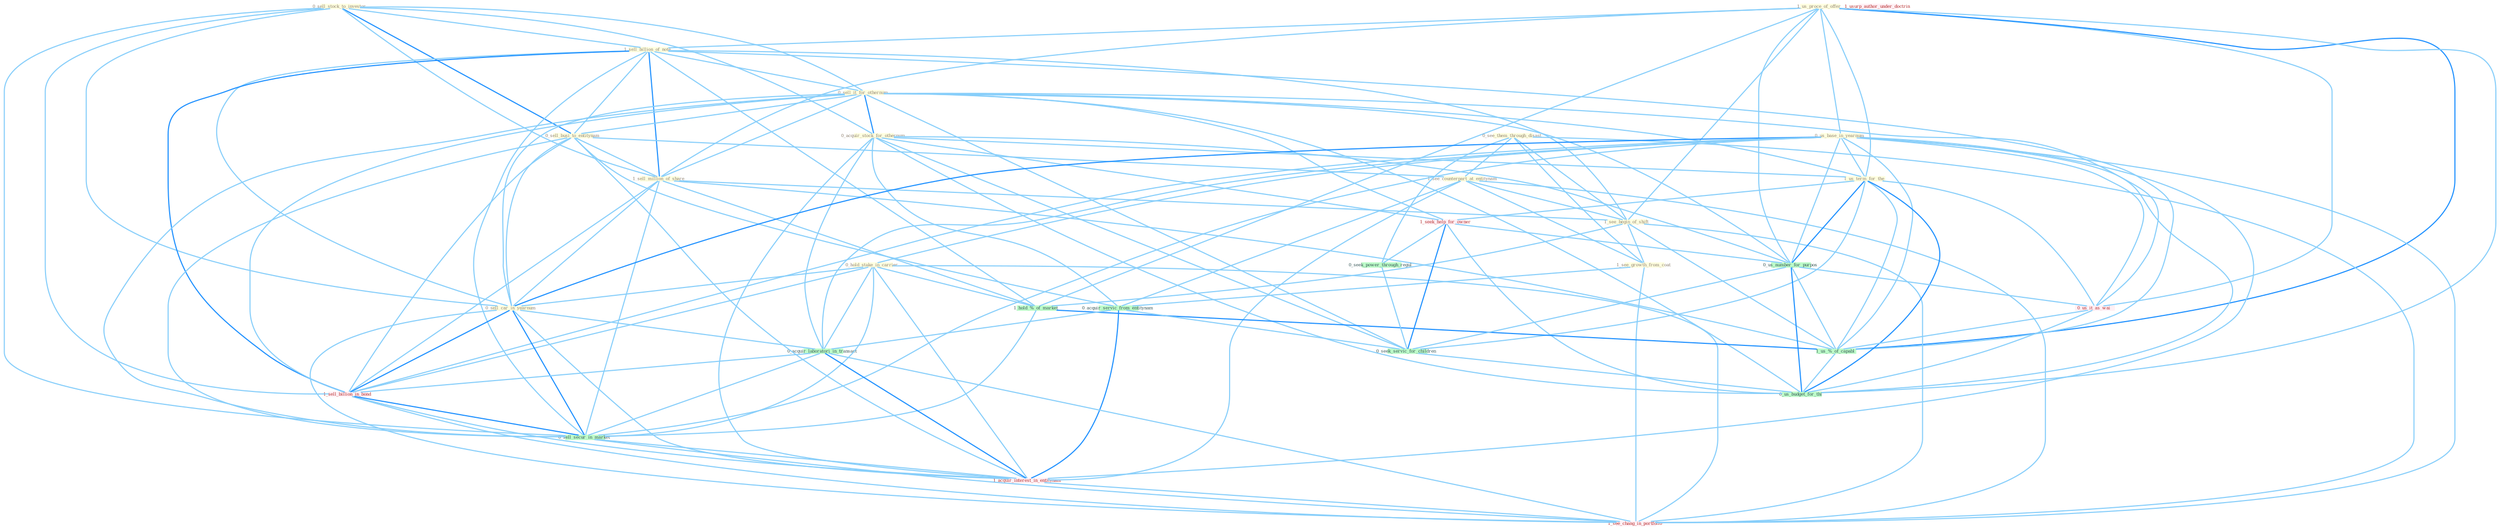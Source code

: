 Graph G{ 
    node
    [shape=polygon,style=filled,width=.5,height=.06,color="#BDFCC9",fixedsize=true,fontsize=4,
    fontcolor="#2f4f4f"];
    {node
    [color="#ffffe0", fontcolor="#8b7d6b"] "0_sell_stock_to_investor " "1_us_proce_of_offer " "1_sell_billion_of_note " "0_sell_it_for_othernum " "0_acquir_stock_for_othernum " "0_sell_busi_to_entitynam " "1_sell_million_of_share " "0_see_them_through_disast " "1_see_counterpart_at_entitynam " "0_us_base_in_yearnum " "0_hold_stake_in_carrier " "1_see_begin_of_shift " "1_us_term_for_the " "0_sell_car_in_yearnum " "1_see_growth_from_coat "}
{node [color="#fff0f5", fontcolor="#b22222"] "1_seek_help_for_owner " "1_sell_billion_in_bond " "0_us_it_as_wai " "1_usurp_author_under_doctrin " "1_acquir_interest_in_entitynam " "1_see_chang_in_portfolio "}
edge [color="#B0E2FF"];

	"0_sell_stock_to_investor " -- "1_sell_billion_of_note " [w="1", color="#87cefa" ];
	"0_sell_stock_to_investor " -- "0_sell_it_for_othernum " [w="1", color="#87cefa" ];
	"0_sell_stock_to_investor " -- "0_acquir_stock_for_othernum " [w="1", color="#87cefa" ];
	"0_sell_stock_to_investor " -- "0_sell_busi_to_entitynam " [w="2", color="#1e90ff" , len=0.8];
	"0_sell_stock_to_investor " -- "1_sell_million_of_share " [w="1", color="#87cefa" ];
	"0_sell_stock_to_investor " -- "0_sell_car_in_yearnum " [w="1", color="#87cefa" ];
	"0_sell_stock_to_investor " -- "1_sell_billion_in_bond " [w="1", color="#87cefa" ];
	"0_sell_stock_to_investor " -- "0_sell_secur_in_market " [w="1", color="#87cefa" ];
	"1_us_proce_of_offer " -- "1_sell_billion_of_note " [w="1", color="#87cefa" ];
	"1_us_proce_of_offer " -- "1_sell_million_of_share " [w="1", color="#87cefa" ];
	"1_us_proce_of_offer " -- "0_us_base_in_yearnum " [w="1", color="#87cefa" ];
	"1_us_proce_of_offer " -- "1_see_begin_of_shift " [w="1", color="#87cefa" ];
	"1_us_proce_of_offer " -- "1_us_term_for_the " [w="1", color="#87cefa" ];
	"1_us_proce_of_offer " -- "1_hold_%_of_market " [w="1", color="#87cefa" ];
	"1_us_proce_of_offer " -- "0_us_number_for_purpos " [w="1", color="#87cefa" ];
	"1_us_proce_of_offer " -- "0_us_it_as_wai " [w="1", color="#87cefa" ];
	"1_us_proce_of_offer " -- "1_us_%_of_capabl " [w="2", color="#1e90ff" , len=0.8];
	"1_us_proce_of_offer " -- "0_us_budget_for_thi " [w="1", color="#87cefa" ];
	"1_sell_billion_of_note " -- "0_sell_it_for_othernum " [w="1", color="#87cefa" ];
	"1_sell_billion_of_note " -- "0_sell_busi_to_entitynam " [w="1", color="#87cefa" ];
	"1_sell_billion_of_note " -- "1_sell_million_of_share " [w="2", color="#1e90ff" , len=0.8];
	"1_sell_billion_of_note " -- "1_see_begin_of_shift " [w="1", color="#87cefa" ];
	"1_sell_billion_of_note " -- "0_sell_car_in_yearnum " [w="1", color="#87cefa" ];
	"1_sell_billion_of_note " -- "1_hold_%_of_market " [w="1", color="#87cefa" ];
	"1_sell_billion_of_note " -- "1_sell_billion_in_bond " [w="2", color="#1e90ff" , len=0.8];
	"1_sell_billion_of_note " -- "1_us_%_of_capabl " [w="1", color="#87cefa" ];
	"1_sell_billion_of_note " -- "0_sell_secur_in_market " [w="1", color="#87cefa" ];
	"0_sell_it_for_othernum " -- "0_acquir_stock_for_othernum " [w="2", color="#1e90ff" , len=0.8];
	"0_sell_it_for_othernum " -- "0_sell_busi_to_entitynam " [w="1", color="#87cefa" ];
	"0_sell_it_for_othernum " -- "1_sell_million_of_share " [w="1", color="#87cefa" ];
	"0_sell_it_for_othernum " -- "1_us_term_for_the " [w="1", color="#87cefa" ];
	"0_sell_it_for_othernum " -- "0_sell_car_in_yearnum " [w="1", color="#87cefa" ];
	"0_sell_it_for_othernum " -- "1_seek_help_for_owner " [w="1", color="#87cefa" ];
	"0_sell_it_for_othernum " -- "0_us_number_for_purpos " [w="1", color="#87cefa" ];
	"0_sell_it_for_othernum " -- "1_sell_billion_in_bond " [w="1", color="#87cefa" ];
	"0_sell_it_for_othernum " -- "0_us_it_as_wai " [w="1", color="#87cefa" ];
	"0_sell_it_for_othernum " -- "0_sell_secur_in_market " [w="1", color="#87cefa" ];
	"0_sell_it_for_othernum " -- "0_seek_servic_for_children " [w="1", color="#87cefa" ];
	"0_sell_it_for_othernum " -- "0_us_budget_for_thi " [w="1", color="#87cefa" ];
	"0_acquir_stock_for_othernum " -- "1_us_term_for_the " [w="1", color="#87cefa" ];
	"0_acquir_stock_for_othernum " -- "1_seek_help_for_owner " [w="1", color="#87cefa" ];
	"0_acquir_stock_for_othernum " -- "0_acquir_servic_from_entitynam " [w="1", color="#87cefa" ];
	"0_acquir_stock_for_othernum " -- "0_us_number_for_purpos " [w="1", color="#87cefa" ];
	"0_acquir_stock_for_othernum " -- "0_acquir_laboratori_in_transact " [w="1", color="#87cefa" ];
	"0_acquir_stock_for_othernum " -- "1_acquir_interest_in_entitynam " [w="1", color="#87cefa" ];
	"0_acquir_stock_for_othernum " -- "0_seek_servic_for_children " [w="1", color="#87cefa" ];
	"0_acquir_stock_for_othernum " -- "0_us_budget_for_thi " [w="1", color="#87cefa" ];
	"0_sell_busi_to_entitynam " -- "1_sell_million_of_share " [w="1", color="#87cefa" ];
	"0_sell_busi_to_entitynam " -- "1_see_counterpart_at_entitynam " [w="1", color="#87cefa" ];
	"0_sell_busi_to_entitynam " -- "0_sell_car_in_yearnum " [w="1", color="#87cefa" ];
	"0_sell_busi_to_entitynam " -- "0_acquir_servic_from_entitynam " [w="1", color="#87cefa" ];
	"0_sell_busi_to_entitynam " -- "1_sell_billion_in_bond " [w="1", color="#87cefa" ];
	"0_sell_busi_to_entitynam " -- "0_sell_secur_in_market " [w="1", color="#87cefa" ];
	"0_sell_busi_to_entitynam " -- "1_acquir_interest_in_entitynam " [w="1", color="#87cefa" ];
	"1_sell_million_of_share " -- "1_see_begin_of_shift " [w="1", color="#87cefa" ];
	"1_sell_million_of_share " -- "0_sell_car_in_yearnum " [w="1", color="#87cefa" ];
	"1_sell_million_of_share " -- "1_hold_%_of_market " [w="1", color="#87cefa" ];
	"1_sell_million_of_share " -- "1_sell_billion_in_bond " [w="1", color="#87cefa" ];
	"1_sell_million_of_share " -- "1_us_%_of_capabl " [w="1", color="#87cefa" ];
	"1_sell_million_of_share " -- "0_sell_secur_in_market " [w="1", color="#87cefa" ];
	"0_see_them_through_disast " -- "1_see_counterpart_at_entitynam " [w="1", color="#87cefa" ];
	"0_see_them_through_disast " -- "1_see_begin_of_shift " [w="1", color="#87cefa" ];
	"0_see_them_through_disast " -- "1_see_growth_from_coat " [w="1", color="#87cefa" ];
	"0_see_them_through_disast " -- "0_seek_power_through_regul " [w="1", color="#87cefa" ];
	"0_see_them_through_disast " -- "1_see_chang_in_portfolio " [w="1", color="#87cefa" ];
	"1_see_counterpart_at_entitynam " -- "1_see_begin_of_shift " [w="1", color="#87cefa" ];
	"1_see_counterpart_at_entitynam " -- "1_see_growth_from_coat " [w="1", color="#87cefa" ];
	"1_see_counterpart_at_entitynam " -- "0_acquir_servic_from_entitynam " [w="1", color="#87cefa" ];
	"1_see_counterpart_at_entitynam " -- "1_acquir_interest_in_entitynam " [w="1", color="#87cefa" ];
	"1_see_counterpart_at_entitynam " -- "1_see_chang_in_portfolio " [w="1", color="#87cefa" ];
	"0_us_base_in_yearnum " -- "0_hold_stake_in_carrier " [w="1", color="#87cefa" ];
	"0_us_base_in_yearnum " -- "1_us_term_for_the " [w="1", color="#87cefa" ];
	"0_us_base_in_yearnum " -- "0_sell_car_in_yearnum " [w="2", color="#1e90ff" , len=0.8];
	"0_us_base_in_yearnum " -- "0_us_number_for_purpos " [w="1", color="#87cefa" ];
	"0_us_base_in_yearnum " -- "0_acquir_laboratori_in_transact " [w="1", color="#87cefa" ];
	"0_us_base_in_yearnum " -- "1_sell_billion_in_bond " [w="1", color="#87cefa" ];
	"0_us_base_in_yearnum " -- "0_us_it_as_wai " [w="1", color="#87cefa" ];
	"0_us_base_in_yearnum " -- "1_us_%_of_capabl " [w="1", color="#87cefa" ];
	"0_us_base_in_yearnum " -- "0_sell_secur_in_market " [w="1", color="#87cefa" ];
	"0_us_base_in_yearnum " -- "1_acquir_interest_in_entitynam " [w="1", color="#87cefa" ];
	"0_us_base_in_yearnum " -- "1_see_chang_in_portfolio " [w="1", color="#87cefa" ];
	"0_us_base_in_yearnum " -- "0_us_budget_for_thi " [w="1", color="#87cefa" ];
	"0_hold_stake_in_carrier " -- "0_sell_car_in_yearnum " [w="1", color="#87cefa" ];
	"0_hold_stake_in_carrier " -- "1_hold_%_of_market " [w="1", color="#87cefa" ];
	"0_hold_stake_in_carrier " -- "0_acquir_laboratori_in_transact " [w="1", color="#87cefa" ];
	"0_hold_stake_in_carrier " -- "1_sell_billion_in_bond " [w="1", color="#87cefa" ];
	"0_hold_stake_in_carrier " -- "0_sell_secur_in_market " [w="1", color="#87cefa" ];
	"0_hold_stake_in_carrier " -- "1_acquir_interest_in_entitynam " [w="1", color="#87cefa" ];
	"0_hold_stake_in_carrier " -- "1_see_chang_in_portfolio " [w="1", color="#87cefa" ];
	"1_see_begin_of_shift " -- "1_see_growth_from_coat " [w="1", color="#87cefa" ];
	"1_see_begin_of_shift " -- "1_hold_%_of_market " [w="1", color="#87cefa" ];
	"1_see_begin_of_shift " -- "1_us_%_of_capabl " [w="1", color="#87cefa" ];
	"1_see_begin_of_shift " -- "1_see_chang_in_portfolio " [w="1", color="#87cefa" ];
	"1_us_term_for_the " -- "1_seek_help_for_owner " [w="1", color="#87cefa" ];
	"1_us_term_for_the " -- "0_us_number_for_purpos " [w="2", color="#1e90ff" , len=0.8];
	"1_us_term_for_the " -- "0_us_it_as_wai " [w="1", color="#87cefa" ];
	"1_us_term_for_the " -- "1_us_%_of_capabl " [w="1", color="#87cefa" ];
	"1_us_term_for_the " -- "0_seek_servic_for_children " [w="1", color="#87cefa" ];
	"1_us_term_for_the " -- "0_us_budget_for_thi " [w="2", color="#1e90ff" , len=0.8];
	"0_sell_car_in_yearnum " -- "0_acquir_laboratori_in_transact " [w="1", color="#87cefa" ];
	"0_sell_car_in_yearnum " -- "1_sell_billion_in_bond " [w="2", color="#1e90ff" , len=0.8];
	"0_sell_car_in_yearnum " -- "0_sell_secur_in_market " [w="2", color="#1e90ff" , len=0.8];
	"0_sell_car_in_yearnum " -- "1_acquir_interest_in_entitynam " [w="1", color="#87cefa" ];
	"0_sell_car_in_yearnum " -- "1_see_chang_in_portfolio " [w="1", color="#87cefa" ];
	"1_see_growth_from_coat " -- "0_acquir_servic_from_entitynam " [w="1", color="#87cefa" ];
	"1_see_growth_from_coat " -- "1_see_chang_in_portfolio " [w="1", color="#87cefa" ];
	"1_seek_help_for_owner " -- "0_seek_power_through_regul " [w="1", color="#87cefa" ];
	"1_seek_help_for_owner " -- "0_us_number_for_purpos " [w="1", color="#87cefa" ];
	"1_seek_help_for_owner " -- "0_seek_servic_for_children " [w="2", color="#1e90ff" , len=0.8];
	"1_seek_help_for_owner " -- "0_us_budget_for_thi " [w="1", color="#87cefa" ];
	"0_acquir_servic_from_entitynam " -- "0_acquir_laboratori_in_transact " [w="1", color="#87cefa" ];
	"0_acquir_servic_from_entitynam " -- "1_acquir_interest_in_entitynam " [w="2", color="#1e90ff" , len=0.8];
	"0_acquir_servic_from_entitynam " -- "0_seek_servic_for_children " [w="1", color="#87cefa" ];
	"1_hold_%_of_market " -- "1_us_%_of_capabl " [w="2", color="#1e90ff" , len=0.8];
	"1_hold_%_of_market " -- "0_sell_secur_in_market " [w="1", color="#87cefa" ];
	"0_seek_power_through_regul " -- "0_seek_servic_for_children " [w="1", color="#87cefa" ];
	"0_us_number_for_purpos " -- "0_us_it_as_wai " [w="1", color="#87cefa" ];
	"0_us_number_for_purpos " -- "1_us_%_of_capabl " [w="1", color="#87cefa" ];
	"0_us_number_for_purpos " -- "0_seek_servic_for_children " [w="1", color="#87cefa" ];
	"0_us_number_for_purpos " -- "0_us_budget_for_thi " [w="2", color="#1e90ff" , len=0.8];
	"0_acquir_laboratori_in_transact " -- "1_sell_billion_in_bond " [w="1", color="#87cefa" ];
	"0_acquir_laboratori_in_transact " -- "0_sell_secur_in_market " [w="1", color="#87cefa" ];
	"0_acquir_laboratori_in_transact " -- "1_acquir_interest_in_entitynam " [w="2", color="#1e90ff" , len=0.8];
	"0_acquir_laboratori_in_transact " -- "1_see_chang_in_portfolio " [w="1", color="#87cefa" ];
	"1_sell_billion_in_bond " -- "0_sell_secur_in_market " [w="2", color="#1e90ff" , len=0.8];
	"1_sell_billion_in_bond " -- "1_acquir_interest_in_entitynam " [w="1", color="#87cefa" ];
	"1_sell_billion_in_bond " -- "1_see_chang_in_portfolio " [w="1", color="#87cefa" ];
	"0_us_it_as_wai " -- "1_us_%_of_capabl " [w="1", color="#87cefa" ];
	"0_us_it_as_wai " -- "0_us_budget_for_thi " [w="1", color="#87cefa" ];
	"1_us_%_of_capabl " -- "0_us_budget_for_thi " [w="1", color="#87cefa" ];
	"0_sell_secur_in_market " -- "1_acquir_interest_in_entitynam " [w="1", color="#87cefa" ];
	"0_sell_secur_in_market " -- "1_see_chang_in_portfolio " [w="1", color="#87cefa" ];
	"1_acquir_interest_in_entitynam " -- "1_see_chang_in_portfolio " [w="1", color="#87cefa" ];
	"0_seek_servic_for_children " -- "0_us_budget_for_thi " [w="1", color="#87cefa" ];
}